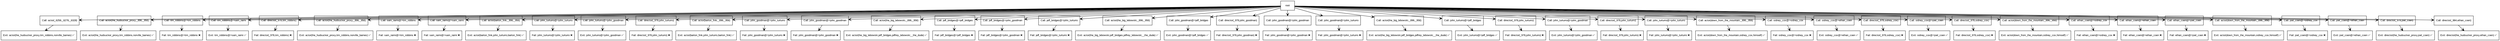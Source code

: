 digraph tree {
  rankdir=TB;
  node [shape=rectangle, fontname="Arial", fontsize=10];
  edge [arrowhead=vee];
  splines=false;
  nodesep=0.2;
  ranksep=0.3;

  "root" [label="root"];
  "n1" [label="Call: actor(_6258,_6278,_6328)"];
  "n2" [label="Exit: actor(the_hudsucker_proxy,tim_robbins,norville_barnes) ✅"];
  "n4" [label="Call: actor(the_hudsucker_proxy,_896,_956)"];
  "n5" [label="Exit: actor(the_hudsucker_proxy,tim_robbins,norville_barnes) ✅"];
  "n6" [label="Call: tim_robbins@>tim_robbins"];
  "n7" [label="Fail: tim_robbins@>tim_robbins ❌"];
  "n10" [label="Call: tim_robbins@>sam_raimi"];
  "n11" [label="Exit: tim_robbins@>sam_raimi ✅"];
  "n12" [label="Call: director(_978,tim_robbins)"];
  "n13" [label="Fail: director(_978,tim_robbins) ❌"];
  "n16" [label="Call: actor(the_hudsucker_proxy,_896,_956)"];
  "n17" [label="Exit: actor(the_hudsucker_proxy,tim_robbins,norville_barnes) ✅"];
  "n18" [label="Call: sam_raimi@>tim_robbins"];
  "n19" [label="Fail: sam_raimi@>tim_robbins ❌"];
  "n22" [label="Call: sam_raimi@>sam_raimi"];
  "n23" [label="Fail: sam_raimi@>sam_raimi ❌"];
  "n26" [label="Call: actor(barton_fink,_896,_956)"];
  "n27" [label="Exit: actor(barton_fink,john_turturro,barton_fink) ✅"];
  "n28" [label="Call: john_turturro@>john_turturro"];
  "n29" [label="Fail: john_turturro@>john_turturro ❌"];
  "n32" [label="Call: john_turturro@>john_goodman"];
  "n33" [label="Exit: john_turturro@>john_goodman ✅"];
  "n34" [label="Call: director(_978,john_turturro)"];
  "n35" [label="Fail: director(_978,john_turturro) ❌"];
  "n38" [label="Call: actor(barton_fink,_896,_956)"];
  "n39" [label="Exit: actor(barton_fink,john_turturro,barton_fink) ✅"];
  "n40" [label="Call: john_goodman@>john_turturro"];
  "n41" [label="Fail: john_goodman@>john_turturro ❌"];
  "n44" [label="Call: john_goodman@>john_goodman"];
  "n45" [label="Fail: john_goodman@>john_goodman ❌"];
  "n48" [label="Call: actor(the_big_lebowski,_896,_956)"];
  "n49" [label="Exit: actor(the_big_lebowski,jeff_bridges,jeffrey_lebowski__the_dude) ✅"];
  "n50" [label="Call: jeff_bridges@>jeff_bridges"];
  "n51" [label="Fail: jeff_bridges@>jeff_bridges ❌"];
  "n54" [label="Call: jeff_bridges@>john_goodman"];
  "n55" [label="Fail: jeff_bridges@>john_goodman ❌"];
  "n58" [label="Call: jeff_bridges@>john_turturro"];
  "n59" [label="Fail: jeff_bridges@>john_turturro ❌"];
  "n62" [label="Call: actor(the_big_lebowski,_896,_956)"];
  "n63" [label="Exit: actor(the_big_lebowski,jeff_bridges,jeffrey_lebowski__the_dude) ✅"];
  "n64" [label="Call: john_goodman@>jeff_bridges"];
  "n65" [label="Exit: john_goodman@>jeff_bridges ✅"];
  "n66" [label="Call: director(_978,john_goodman)"];
  "n67" [label="Fail: director(_978,john_goodman) ❌"];
  "n70" [label="Call: john_goodman@>john_goodman"];
  "n71" [label="Fail: john_goodman@>john_goodman ❌"];
  "n74" [label="Call: john_goodman@>john_turturro"];
  "n75" [label="Fail: john_goodman@>john_turturro ❌"];
  "n78" [label="Call: actor(the_big_lebowski,_896,_956)"];
  "n79" [label="Exit: actor(the_big_lebowski,jeff_bridges,jeffrey_lebowski__the_dude) ✅"];
  "n80" [label="Call: john_turturro@>jeff_bridges"];
  "n81" [label="Exit: john_turturro@>jeff_bridges ✅"];
  "n82" [label="Call: director(_978,john_turturro)"];
  "n83" [label="Fail: director(_978,john_turturro) ❌"];
  "n86" [label="Call: john_turturro@>john_goodman"];
  "n87" [label="Exit: john_turturro@>john_goodman ✅"];
  "n88" [label="Call: director(_978,john_turturro)"];
  "n89" [label="Fail: director(_978,john_turturro) ❌"];
  "n92" [label="Call: john_turturro@>john_turturro"];
  "n93" [label="Fail: john_turturro@>john_turturro ❌"];
  "n96" [label="Call: actor(down_from_the_mountain,_896,_956)"];
  "n97" [label="Exit: actor(down_from_the_mountain,sidney_cox,himself) ✅"];
  "n98" [label="Call: sidney_cox@>sidney_cox"];
  "n99" [label="Fail: sidney_cox@>sidney_cox ❌"];
  "n102" [label="Call: sidney_cox@>ethan_coen"];
  "n103" [label="Exit: sidney_cox@>ethan_coen ✅"];
  "n104" [label="Call: director(_978,sidney_cox)"];
  "n105" [label="Fail: director(_978,sidney_cox) ❌"];
  "n108" [label="Call: sidney_cox@>joel_coen"];
  "n109" [label="Exit: sidney_cox@>joel_coen ✅"];
  "n110" [label="Call: director(_978,sidney_cox)"];
  "n111" [label="Fail: director(_978,sidney_cox) ❌"];
  "n114" [label="Call: actor(down_from_the_mountain,_896,_956)"];
  "n115" [label="Exit: actor(down_from_the_mountain,sidney_cox,himself) ✅"];
  "n116" [label="Call: ethan_coen@>sidney_cox"];
  "n117" [label="Fail: ethan_coen@>sidney_cox ❌"];
  "n120" [label="Call: ethan_coen@>ethan_coen"];
  "n121" [label="Fail: ethan_coen@>ethan_coen ❌"];
  "n124" [label="Call: ethan_coen@>joel_coen"];
  "n125" [label="Fail: ethan_coen@>joel_coen ❌"];
  "n128" [label="Call: actor(down_from_the_mountain,_896,_956)"];
  "n129" [label="Exit: actor(down_from_the_mountain,sidney_cox,himself) ✅"];
  "n130" [label="Call: joel_coen@>sidney_cox"];
  "n131" [label="Fail: joel_coen@>sidney_cox ❌"];
  "n134" [label="Call: joel_coen@>ethan_coen"];
  "n135" [label="Exit: joel_coen@>ethan_coen ✅"];
  "n136" [label="Call: director(_978,joel_coen)"];
  "n137" [label="Exit: director(the_hudsucker_proxy,joel_coen) ✅"];
  "n138" [label="Call: director(_984,ethan_coen)"];
  "n139" [label="Exit: director(the_hudsucker_proxy,ethan_coen) ✅"];

  "root" -> "n1";
  "root" -> "n4";
  "root" -> "n6";
  "root" -> "n10";
  "root" -> "n12";
  "root" -> "n16";
  "root" -> "n18";
  "root" -> "n22";
  "root" -> "n26";
  "root" -> "n28";
  "root" -> "n32";
  "root" -> "n34";
  "root" -> "n38";
  "root" -> "n40";
  "root" -> "n44";
  "root" -> "n48";
  "root" -> "n50";
  "root" -> "n54";
  "root" -> "n58";
  "root" -> "n62";
  "root" -> "n64";
  "root" -> "n66";
  "root" -> "n70";
  "root" -> "n74";
  "root" -> "n78";
  "root" -> "n80";
  "root" -> "n82";
  "root" -> "n86";
  "root" -> "n88";
  "root" -> "n92";
  "root" -> "n96";
  "root" -> "n98";
  "root" -> "n102";
  "root" -> "n104";
  "root" -> "n108";
  "root" -> "n110";
  "root" -> "n114";
  "root" -> "n116";
  "root" -> "n120";
  "root" -> "n124";
  "root" -> "n128";
  "root" -> "n130";
  "root" -> "n134";
  "root" -> "n136";
  "root" -> "n138";
  "n1" -> "n2";
  "n4" -> "n5";
  "n6" -> "n7";
  "n10" -> "n11";
  "n12" -> "n13";
  "n16" -> "n17";
  "n18" -> "n19";
  "n22" -> "n23";
  "n26" -> "n27";
  "n28" -> "n29";
  "n32" -> "n33";
  "n34" -> "n35";
  "n38" -> "n39";
  "n40" -> "n41";
  "n44" -> "n45";
  "n48" -> "n49";
  "n50" -> "n51";
  "n54" -> "n55";
  "n58" -> "n59";
  "n62" -> "n63";
  "n64" -> "n65";
  "n66" -> "n67";
  "n70" -> "n71";
  "n74" -> "n75";
  "n78" -> "n79";
  "n80" -> "n81";
  "n82" -> "n83";
  "n86" -> "n87";
  "n88" -> "n89";
  "n92" -> "n93";
  "n96" -> "n97";
  "n98" -> "n99";
  "n102" -> "n103";
  "n104" -> "n105";
  "n108" -> "n109";
  "n110" -> "n111";
  "n114" -> "n115";
  "n116" -> "n117";
  "n120" -> "n121";
  "n124" -> "n125";
  "n128" -> "n129";
  "n130" -> "n131";
  "n134" -> "n135";
  "n136" -> "n137";
  "n138" -> "n139";
}
